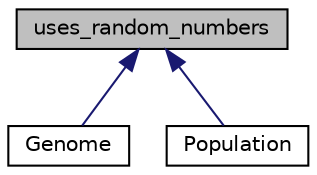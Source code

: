 digraph "uses_random_numbers"
{
  edge [fontname="Helvetica",fontsize="10",labelfontname="Helvetica",labelfontsize="10"];
  node [fontname="Helvetica",fontsize="10",shape=record];
  Node1 [label="uses_random_numbers",height=0.2,width=0.4,color="black", fillcolor="grey75", style="filled" fontcolor="black"];
  Node1 -> Node2 [dir="back",color="midnightblue",fontsize="10",style="solid",fontname="Helvetica"];
  Node2 [label="Genome",height=0.2,width=0.4,color="black", fillcolor="white", style="filled",URL="$classGenome.html"];
  Node1 -> Node3 [dir="back",color="midnightblue",fontsize="10",style="solid",fontname="Helvetica"];
  Node3 [label="Population",height=0.2,width=0.4,color="black", fillcolor="white", style="filled",URL="$classPopulation.html"];
}
